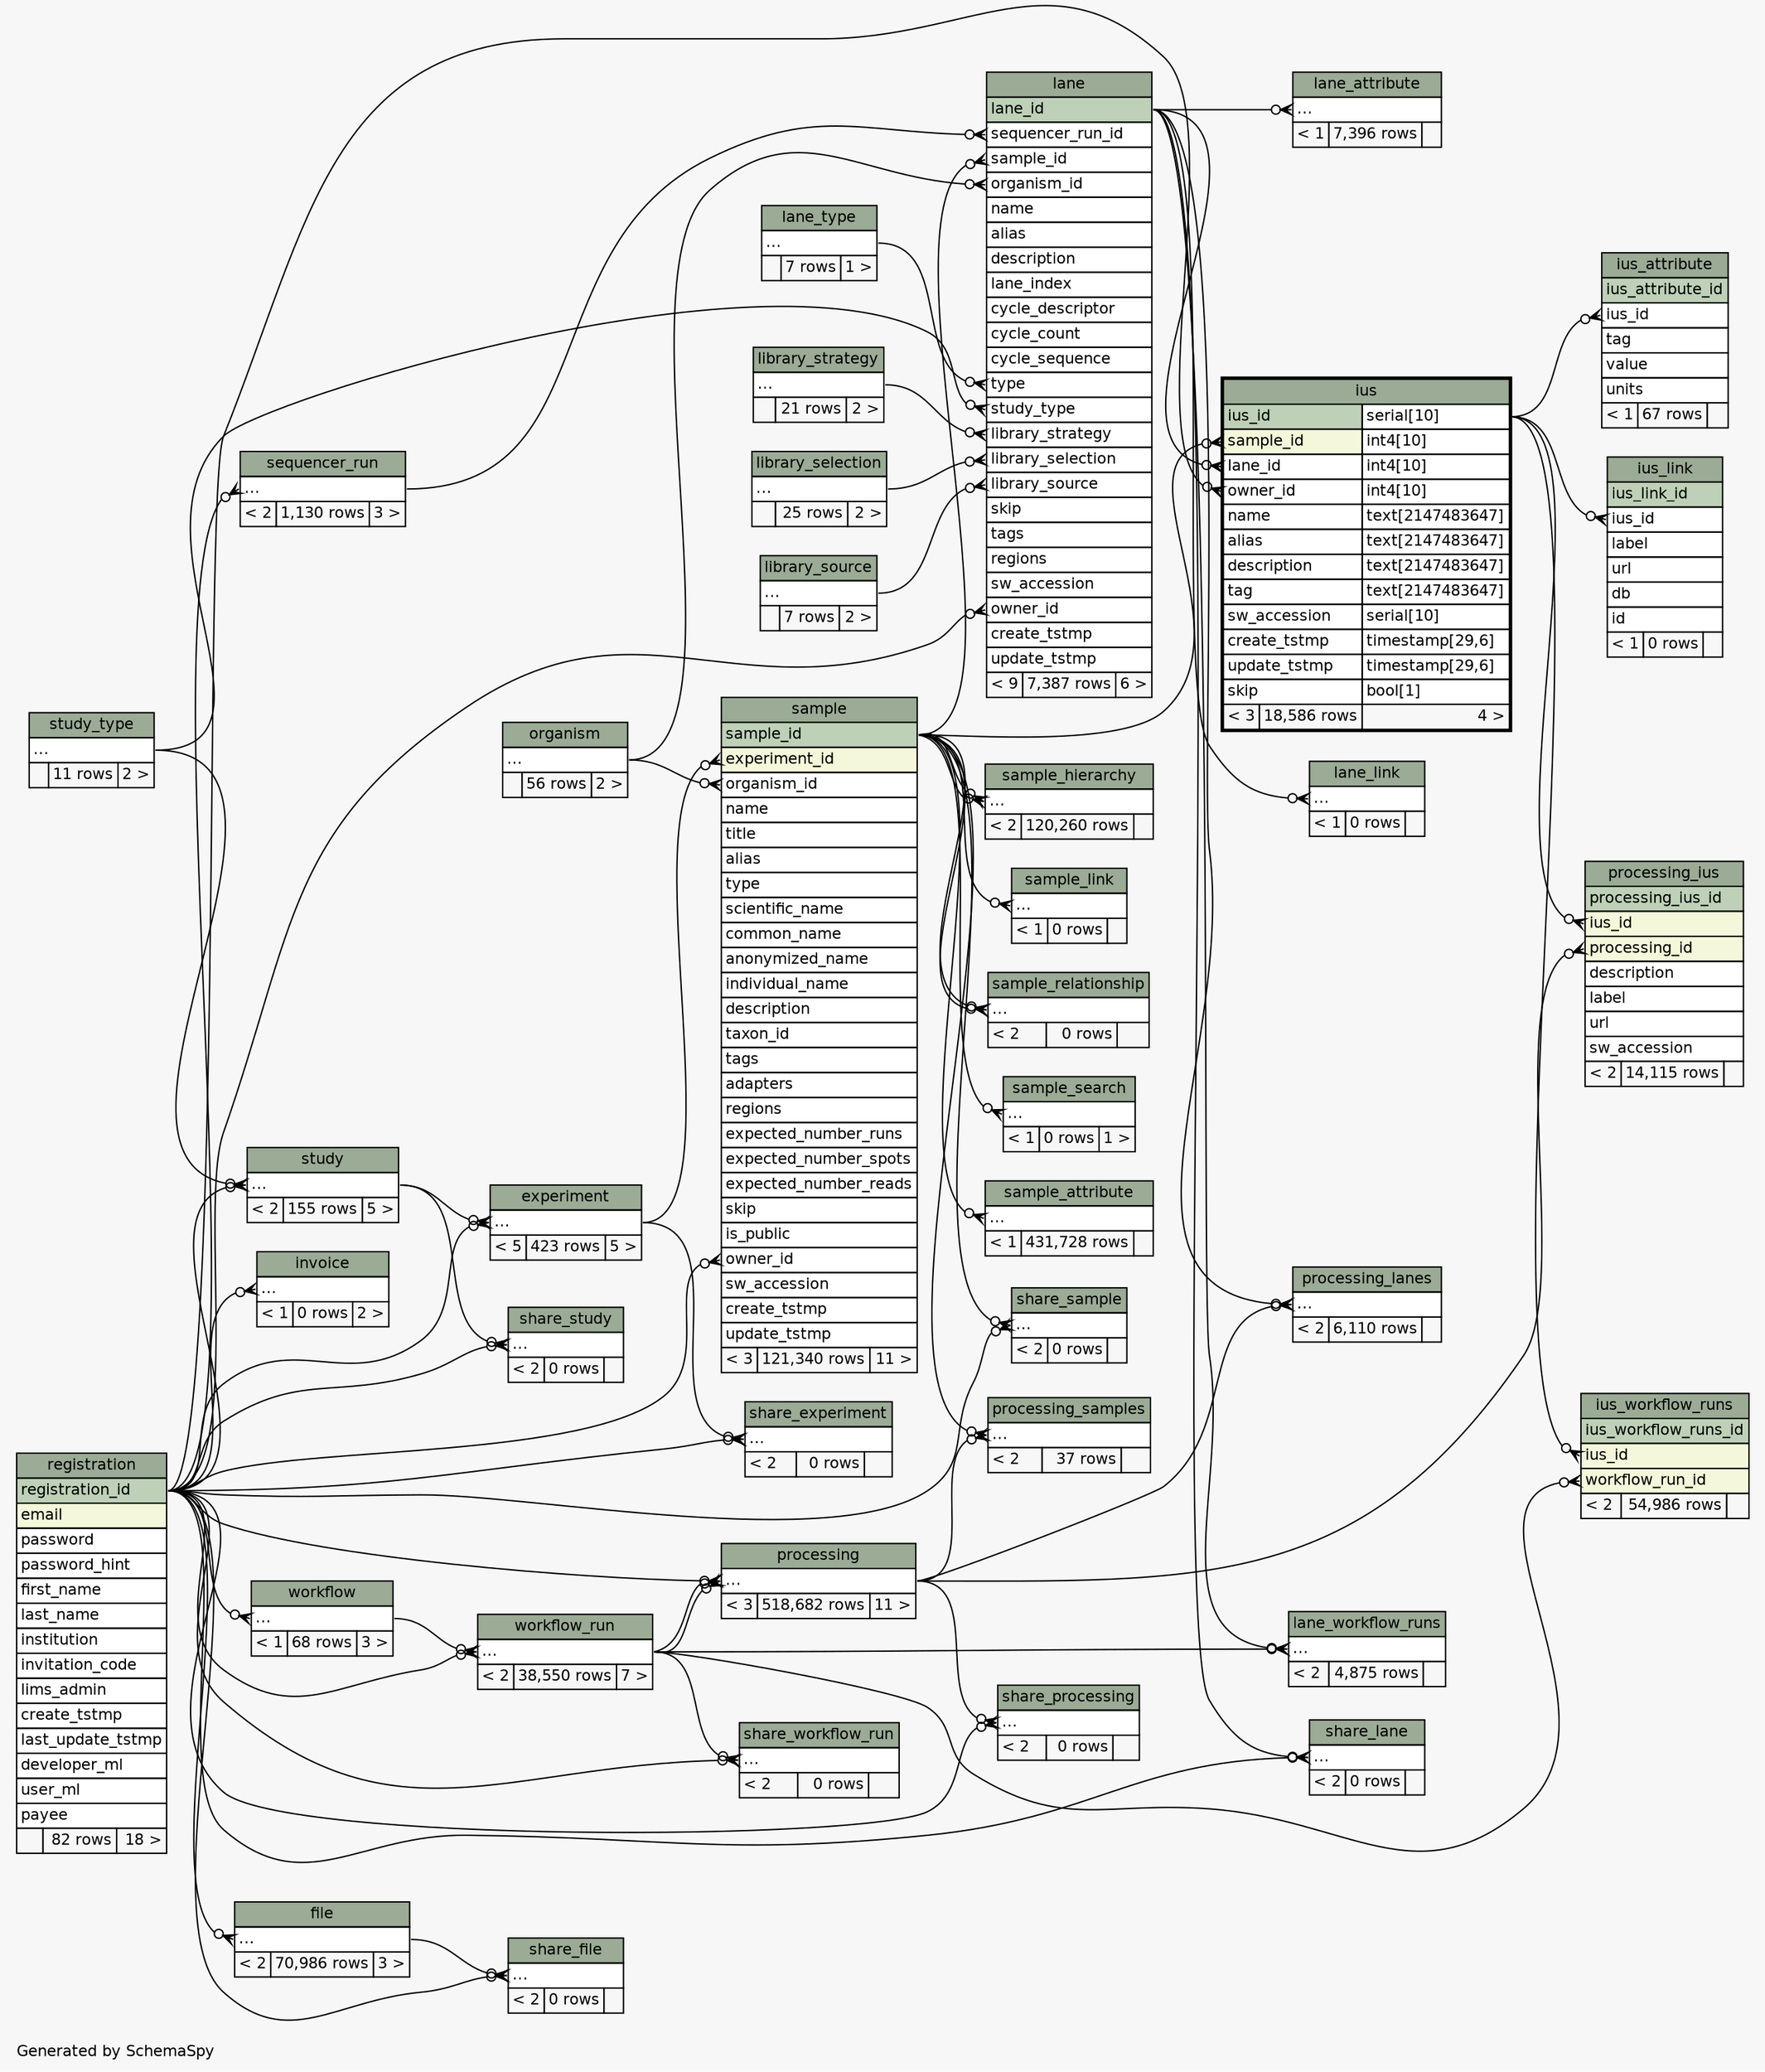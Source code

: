 // dot 2.26.3 on Linux 3.5.0-47-generic
// SchemaSpy rev 590
digraph "twoDegreesRelationshipsDiagram" {
  graph [
    rankdir="RL"
    bgcolor="#f7f7f7"
    label="\nGenerated by SchemaSpy"
    labeljust="l"
    nodesep="0.18"
    ranksep="0.46"
    fontname="Helvetica"
    fontsize="11"
  ];
  node [
    fontname="Helvetica"
    fontsize="11"
    shape="plaintext"
  ];
  edge [
    arrowsize="0.8"
  ];
  "experiment":"elipses":w -> "registration":"registration_id":e [arrowhead=none dir=back arrowtail=crowodot];
  "experiment":"elipses":w -> "study":"elipses":e [arrowhead=none dir=back arrowtail=crowodot];
  "file":"elipses":w -> "registration":"registration_id":e [arrowhead=none dir=back arrowtail=crowodot];
  "invoice":"elipses":w -> "registration":"registration_id":e [arrowhead=none dir=back arrowtail=crowodot];
  "ius":"lane_id":w -> "lane":"lane_id":e [arrowhead=none dir=back arrowtail=crowodot];
  "ius":"owner_id":w -> "registration":"registration_id":e [arrowhead=none dir=back arrowtail=crowodot];
  "ius":"sample_id":w -> "sample":"sample_id":e [arrowhead=none dir=back arrowtail=crowodot];
  "ius_attribute":"ius_id":w -> "ius":"ius_id.type":e [arrowhead=none dir=back arrowtail=crowodot];
  "ius_link":"ius_id":w -> "ius":"ius_id.type":e [arrowhead=none dir=back arrowtail=crowodot];
  "ius_workflow_runs":"ius_id":w -> "ius":"ius_id.type":e [arrowhead=none dir=back arrowtail=crowodot];
  "ius_workflow_runs":"workflow_run_id":w -> "workflow_run":"elipses":e [arrowhead=none dir=back arrowtail=crowodot];
  "lane":"library_selection":w -> "library_selection":"elipses":e [arrowhead=none dir=back arrowtail=crowodot];
  "lane":"library_source":w -> "library_source":"elipses":e [arrowhead=none dir=back arrowtail=crowodot];
  "lane":"library_strategy":w -> "library_strategy":"elipses":e [arrowhead=none dir=back arrowtail=crowodot];
  "lane":"organism_id":w -> "organism":"elipses":e [arrowhead=none dir=back arrowtail=crowodot];
  "lane":"owner_id":w -> "registration":"registration_id":e [arrowhead=none dir=back arrowtail=crowodot];
  "lane":"sample_id":w -> "sample":"sample_id":e [arrowhead=none dir=back arrowtail=crowodot];
  "lane":"sequencer_run_id":w -> "sequencer_run":"elipses":e [arrowhead=none dir=back arrowtail=crowodot];
  "lane":"study_type":w -> "study_type":"elipses":e [arrowhead=none dir=back arrowtail=crowodot];
  "lane":"type":w -> "lane_type":"elipses":e [arrowhead=none dir=back arrowtail=crowodot];
  "lane_attribute":"elipses":w -> "lane":"lane_id":e [arrowhead=none dir=back arrowtail=crowodot];
  "lane_link":"elipses":w -> "lane":"lane_id":e [arrowhead=none dir=back arrowtail=crowodot];
  "lane_workflow_runs":"elipses":w -> "lane":"lane_id":e [arrowhead=none dir=back arrowtail=crowodot];
  "lane_workflow_runs":"elipses":w -> "workflow_run":"elipses":e [arrowhead=none dir=back arrowtail=crowodot];
  "processing":"elipses":w -> "workflow_run":"elipses":e [arrowhead=none dir=back arrowtail=crowodot];
  "processing":"elipses":w -> "registration":"registration_id":e [arrowhead=none dir=back arrowtail=crowodot];
  "processing":"elipses":w -> "workflow_run":"elipses":e [arrowhead=none dir=back arrowtail=crowodot];
  "processing_ius":"ius_id":w -> "ius":"ius_id.type":e [arrowhead=none dir=back arrowtail=crowodot];
  "processing_ius":"processing_id":w -> "processing":"elipses":e [arrowhead=none dir=back arrowtail=crowodot];
  "processing_lanes":"elipses":w -> "lane":"lane_id":e [arrowhead=none dir=back arrowtail=crowodot];
  "processing_lanes":"elipses":w -> "processing":"elipses":e [arrowhead=none dir=back arrowtail=crowodot];
  "processing_samples":"elipses":w -> "processing":"elipses":e [arrowhead=none dir=back arrowtail=crowodot];
  "processing_samples":"elipses":w -> "sample":"sample_id":e [arrowhead=none dir=back arrowtail=crowodot];
  "sample":"experiment_id":w -> "experiment":"elipses":e [arrowhead=none dir=back arrowtail=crowodot];
  "sample":"organism_id":w -> "organism":"elipses":e [arrowhead=none dir=back arrowtail=crowodot];
  "sample":"owner_id":w -> "registration":"registration_id":e [arrowhead=none dir=back arrowtail=crowodot];
  "sample_attribute":"elipses":w -> "sample":"sample_id":e [arrowhead=none dir=back arrowtail=crowodot];
  "sample_hierarchy":"elipses":w -> "sample":"sample_id":e [arrowhead=none dir=back arrowtail=crowodot];
  "sample_hierarchy":"elipses":w -> "sample":"sample_id":e [arrowhead=none dir=back arrowtail=crowodot];
  "sample_link":"elipses":w -> "sample":"sample_id":e [arrowhead=none dir=back arrowtail=crowodot];
  "sample_relationship":"elipses":w -> "sample":"sample_id":e [arrowhead=none dir=back arrowtail=crowodot];
  "sample_relationship":"elipses":w -> "sample":"sample_id":e [arrowhead=none dir=back arrowtail=crowodot];
  "sample_search":"elipses":w -> "sample":"sample_id":e [arrowhead=none dir=back arrowtail=crowodot];
  "sequencer_run":"elipses":w -> "registration":"registration_id":e [arrowhead=none dir=back arrowtail=crowodot];
  "share_experiment":"elipses":w -> "experiment":"elipses":e [arrowhead=none dir=back arrowtail=crowodot];
  "share_experiment":"elipses":w -> "registration":"registration_id":e [arrowhead=none dir=back arrowtail=crowodot];
  "share_file":"elipses":w -> "file":"elipses":e [arrowhead=none dir=back arrowtail=crowodot];
  "share_file":"elipses":w -> "registration":"registration_id":e [arrowhead=none dir=back arrowtail=crowodot];
  "share_lane":"elipses":w -> "lane":"lane_id":e [arrowhead=none dir=back arrowtail=crowodot];
  "share_lane":"elipses":w -> "registration":"registration_id":e [arrowhead=none dir=back arrowtail=crowodot];
  "share_processing":"elipses":w -> "processing":"elipses":e [arrowhead=none dir=back arrowtail=crowodot];
  "share_processing":"elipses":w -> "registration":"registration_id":e [arrowhead=none dir=back arrowtail=crowodot];
  "share_sample":"elipses":w -> "registration":"registration_id":e [arrowhead=none dir=back arrowtail=crowodot];
  "share_sample":"elipses":w -> "sample":"sample_id":e [arrowhead=none dir=back arrowtail=crowodot];
  "share_study":"elipses":w -> "registration":"registration_id":e [arrowhead=none dir=back arrowtail=crowodot];
  "share_study":"elipses":w -> "study":"elipses":e [arrowhead=none dir=back arrowtail=crowodot];
  "share_workflow_run":"elipses":w -> "registration":"registration_id":e [arrowhead=none dir=back arrowtail=crowodot];
  "share_workflow_run":"elipses":w -> "workflow_run":"elipses":e [arrowhead=none dir=back arrowtail=crowodot];
  "study":"elipses":w -> "study_type":"elipses":e [arrowhead=none dir=back arrowtail=crowodot];
  "study":"elipses":w -> "registration":"registration_id":e [arrowhead=none dir=back arrowtail=crowodot];
  "workflow":"elipses":w -> "registration":"registration_id":e [arrowhead=none dir=back arrowtail=crowodot];
  "workflow_run":"elipses":w -> "registration":"registration_id":e [arrowhead=none dir=back arrowtail=crowodot];
  "workflow_run":"elipses":w -> "workflow":"elipses":e [arrowhead=none dir=back arrowtail=crowodot];
  "experiment" [
    label=<
    <TABLE BORDER="0" CELLBORDER="1" CELLSPACING="0" BGCOLOR="#ffffff">
      <TR><TD COLSPAN="3" BGCOLOR="#9bab96" ALIGN="CENTER">experiment</TD></TR>
      <TR><TD PORT="elipses" COLSPAN="3" ALIGN="LEFT">...</TD></TR>
      <TR><TD ALIGN="LEFT" BGCOLOR="#f7f7f7">&lt; 5</TD><TD ALIGN="RIGHT" BGCOLOR="#f7f7f7">423 rows</TD><TD ALIGN="RIGHT" BGCOLOR="#f7f7f7">5 &gt;</TD></TR>
    </TABLE>>
    URL="experiment.html"
    tooltip="experiment"
  ];
  "file" [
    label=<
    <TABLE BORDER="0" CELLBORDER="1" CELLSPACING="0" BGCOLOR="#ffffff">
      <TR><TD COLSPAN="3" BGCOLOR="#9bab96" ALIGN="CENTER">file</TD></TR>
      <TR><TD PORT="elipses" COLSPAN="3" ALIGN="LEFT">...</TD></TR>
      <TR><TD ALIGN="LEFT" BGCOLOR="#f7f7f7">&lt; 2</TD><TD ALIGN="RIGHT" BGCOLOR="#f7f7f7">70,986 rows</TD><TD ALIGN="RIGHT" BGCOLOR="#f7f7f7">3 &gt;</TD></TR>
    </TABLE>>
    URL="file.html"
    tooltip="file"
  ];
  "invoice" [
    label=<
    <TABLE BORDER="0" CELLBORDER="1" CELLSPACING="0" BGCOLOR="#ffffff">
      <TR><TD COLSPAN="3" BGCOLOR="#9bab96" ALIGN="CENTER">invoice</TD></TR>
      <TR><TD PORT="elipses" COLSPAN="3" ALIGN="LEFT">...</TD></TR>
      <TR><TD ALIGN="LEFT" BGCOLOR="#f7f7f7">&lt; 1</TD><TD ALIGN="RIGHT" BGCOLOR="#f7f7f7">0 rows</TD><TD ALIGN="RIGHT" BGCOLOR="#f7f7f7">2 &gt;</TD></TR>
    </TABLE>>
    URL="invoice.html"
    tooltip="invoice"
  ];
  "ius" [
    label=<
    <TABLE BORDER="2" CELLBORDER="1" CELLSPACING="0" BGCOLOR="#ffffff">
      <TR><TD COLSPAN="3" BGCOLOR="#9bab96" ALIGN="CENTER">ius</TD></TR>
      <TR><TD PORT="ius_id" COLSPAN="2" BGCOLOR="#bed1b8" ALIGN="LEFT">ius_id</TD><TD PORT="ius_id.type" ALIGN="LEFT">serial[10]</TD></TR>
      <TR><TD PORT="sample_id" COLSPAN="2" BGCOLOR="#f4f7da" ALIGN="LEFT">sample_id</TD><TD PORT="sample_id.type" ALIGN="LEFT">int4[10]</TD></TR>
      <TR><TD PORT="lane_id" COLSPAN="2" ALIGN="LEFT">lane_id</TD><TD PORT="lane_id.type" ALIGN="LEFT">int4[10]</TD></TR>
      <TR><TD PORT="owner_id" COLSPAN="2" ALIGN="LEFT">owner_id</TD><TD PORT="owner_id.type" ALIGN="LEFT">int4[10]</TD></TR>
      <TR><TD PORT="name" COLSPAN="2" ALIGN="LEFT">name</TD><TD PORT="name.type" ALIGN="LEFT">text[2147483647]</TD></TR>
      <TR><TD PORT="alias" COLSPAN="2" ALIGN="LEFT">alias</TD><TD PORT="alias.type" ALIGN="LEFT">text[2147483647]</TD></TR>
      <TR><TD PORT="description" COLSPAN="2" ALIGN="LEFT">description</TD><TD PORT="description.type" ALIGN="LEFT">text[2147483647]</TD></TR>
      <TR><TD PORT="tag" COLSPAN="2" ALIGN="LEFT">tag</TD><TD PORT="tag.type" ALIGN="LEFT">text[2147483647]</TD></TR>
      <TR><TD PORT="sw_accession" COLSPAN="2" ALIGN="LEFT">sw_accession</TD><TD PORT="sw_accession.type" ALIGN="LEFT">serial[10]</TD></TR>
      <TR><TD PORT="create_tstmp" COLSPAN="2" ALIGN="LEFT">create_tstmp</TD><TD PORT="create_tstmp.type" ALIGN="LEFT">timestamp[29,6]</TD></TR>
      <TR><TD PORT="update_tstmp" COLSPAN="2" ALIGN="LEFT">update_tstmp</TD><TD PORT="update_tstmp.type" ALIGN="LEFT">timestamp[29,6]</TD></TR>
      <TR><TD PORT="skip" COLSPAN="2" ALIGN="LEFT">skip</TD><TD PORT="skip.type" ALIGN="LEFT">bool[1]</TD></TR>
      <TR><TD ALIGN="LEFT" BGCOLOR="#f7f7f7">&lt; 3</TD><TD ALIGN="RIGHT" BGCOLOR="#f7f7f7">18,586 rows</TD><TD ALIGN="RIGHT" BGCOLOR="#f7f7f7">4 &gt;</TD></TR>
    </TABLE>>
    URL="ius.html"
    tooltip="ius"
  ];
  "ius_attribute" [
    label=<
    <TABLE BORDER="0" CELLBORDER="1" CELLSPACING="0" BGCOLOR="#ffffff">
      <TR><TD COLSPAN="3" BGCOLOR="#9bab96" ALIGN="CENTER">ius_attribute</TD></TR>
      <TR><TD PORT="ius_attribute_id" COLSPAN="3" BGCOLOR="#bed1b8" ALIGN="LEFT">ius_attribute_id</TD></TR>
      <TR><TD PORT="ius_id" COLSPAN="3" ALIGN="LEFT">ius_id</TD></TR>
      <TR><TD PORT="tag" COLSPAN="3" ALIGN="LEFT">tag</TD></TR>
      <TR><TD PORT="value" COLSPAN="3" ALIGN="LEFT">value</TD></TR>
      <TR><TD PORT="units" COLSPAN="3" ALIGN="LEFT">units</TD></TR>
      <TR><TD ALIGN="LEFT" BGCOLOR="#f7f7f7">&lt; 1</TD><TD ALIGN="RIGHT" BGCOLOR="#f7f7f7">67 rows</TD><TD ALIGN="RIGHT" BGCOLOR="#f7f7f7">  </TD></TR>
    </TABLE>>
    URL="ius_attribute.html"
    tooltip="ius_attribute"
  ];
  "ius_link" [
    label=<
    <TABLE BORDER="0" CELLBORDER="1" CELLSPACING="0" BGCOLOR="#ffffff">
      <TR><TD COLSPAN="3" BGCOLOR="#9bab96" ALIGN="CENTER">ius_link</TD></TR>
      <TR><TD PORT="ius_link_id" COLSPAN="3" BGCOLOR="#bed1b8" ALIGN="LEFT">ius_link_id</TD></TR>
      <TR><TD PORT="ius_id" COLSPAN="3" ALIGN="LEFT">ius_id</TD></TR>
      <TR><TD PORT="label" COLSPAN="3" ALIGN="LEFT">label</TD></TR>
      <TR><TD PORT="url" COLSPAN="3" ALIGN="LEFT">url</TD></TR>
      <TR><TD PORT="db" COLSPAN="3" ALIGN="LEFT">db</TD></TR>
      <TR><TD PORT="id" COLSPAN="3" ALIGN="LEFT">id</TD></TR>
      <TR><TD ALIGN="LEFT" BGCOLOR="#f7f7f7">&lt; 1</TD><TD ALIGN="RIGHT" BGCOLOR="#f7f7f7">0 rows</TD><TD ALIGN="RIGHT" BGCOLOR="#f7f7f7">  </TD></TR>
    </TABLE>>
    URL="ius_link.html"
    tooltip="ius_link"
  ];
  "ius_workflow_runs" [
    label=<
    <TABLE BORDER="0" CELLBORDER="1" CELLSPACING="0" BGCOLOR="#ffffff">
      <TR><TD COLSPAN="3" BGCOLOR="#9bab96" ALIGN="CENTER">ius_workflow_runs</TD></TR>
      <TR><TD PORT="ius_workflow_runs_id" COLSPAN="3" BGCOLOR="#bed1b8" ALIGN="LEFT">ius_workflow_runs_id</TD></TR>
      <TR><TD PORT="ius_id" COLSPAN="3" BGCOLOR="#f4f7da" ALIGN="LEFT">ius_id</TD></TR>
      <TR><TD PORT="workflow_run_id" COLSPAN="3" BGCOLOR="#f4f7da" ALIGN="LEFT">workflow_run_id</TD></TR>
      <TR><TD ALIGN="LEFT" BGCOLOR="#f7f7f7">&lt; 2</TD><TD ALIGN="RIGHT" BGCOLOR="#f7f7f7">54,986 rows</TD><TD ALIGN="RIGHT" BGCOLOR="#f7f7f7">  </TD></TR>
    </TABLE>>
    URL="ius_workflow_runs.html"
    tooltip="ius_workflow_runs"
  ];
  "lane" [
    label=<
    <TABLE BORDER="0" CELLBORDER="1" CELLSPACING="0" BGCOLOR="#ffffff">
      <TR><TD COLSPAN="3" BGCOLOR="#9bab96" ALIGN="CENTER">lane</TD></TR>
      <TR><TD PORT="lane_id" COLSPAN="3" BGCOLOR="#bed1b8" ALIGN="LEFT">lane_id</TD></TR>
      <TR><TD PORT="sequencer_run_id" COLSPAN="3" ALIGN="LEFT">sequencer_run_id</TD></TR>
      <TR><TD PORT="sample_id" COLSPAN="3" ALIGN="LEFT">sample_id</TD></TR>
      <TR><TD PORT="organism_id" COLSPAN="3" ALIGN="LEFT">organism_id</TD></TR>
      <TR><TD PORT="name" COLSPAN="3" ALIGN="LEFT">name</TD></TR>
      <TR><TD PORT="alias" COLSPAN="3" ALIGN="LEFT">alias</TD></TR>
      <TR><TD PORT="description" COLSPAN="3" ALIGN="LEFT">description</TD></TR>
      <TR><TD PORT="lane_index" COLSPAN="3" ALIGN="LEFT">lane_index</TD></TR>
      <TR><TD PORT="cycle_descriptor" COLSPAN="3" ALIGN="LEFT">cycle_descriptor</TD></TR>
      <TR><TD PORT="cycle_count" COLSPAN="3" ALIGN="LEFT">cycle_count</TD></TR>
      <TR><TD PORT="cycle_sequence" COLSPAN="3" ALIGN="LEFT">cycle_sequence</TD></TR>
      <TR><TD PORT="type" COLSPAN="3" ALIGN="LEFT">type</TD></TR>
      <TR><TD PORT="study_type" COLSPAN="3" ALIGN="LEFT">study_type</TD></TR>
      <TR><TD PORT="library_strategy" COLSPAN="3" ALIGN="LEFT">library_strategy</TD></TR>
      <TR><TD PORT="library_selection" COLSPAN="3" ALIGN="LEFT">library_selection</TD></TR>
      <TR><TD PORT="library_source" COLSPAN="3" ALIGN="LEFT">library_source</TD></TR>
      <TR><TD PORT="skip" COLSPAN="3" ALIGN="LEFT">skip</TD></TR>
      <TR><TD PORT="tags" COLSPAN="3" ALIGN="LEFT">tags</TD></TR>
      <TR><TD PORT="regions" COLSPAN="3" ALIGN="LEFT">regions</TD></TR>
      <TR><TD PORT="sw_accession" COLSPAN="3" ALIGN="LEFT">sw_accession</TD></TR>
      <TR><TD PORT="owner_id" COLSPAN="3" ALIGN="LEFT">owner_id</TD></TR>
      <TR><TD PORT="create_tstmp" COLSPAN="3" ALIGN="LEFT">create_tstmp</TD></TR>
      <TR><TD PORT="update_tstmp" COLSPAN="3" ALIGN="LEFT">update_tstmp</TD></TR>
      <TR><TD ALIGN="LEFT" BGCOLOR="#f7f7f7">&lt; 9</TD><TD ALIGN="RIGHT" BGCOLOR="#f7f7f7">7,387 rows</TD><TD ALIGN="RIGHT" BGCOLOR="#f7f7f7">6 &gt;</TD></TR>
    </TABLE>>
    URL="lane.html"
    tooltip="lane"
  ];
  "lane_attribute" [
    label=<
    <TABLE BORDER="0" CELLBORDER="1" CELLSPACING="0" BGCOLOR="#ffffff">
      <TR><TD COLSPAN="3" BGCOLOR="#9bab96" ALIGN="CENTER">lane_attribute</TD></TR>
      <TR><TD PORT="elipses" COLSPAN="3" ALIGN="LEFT">...</TD></TR>
      <TR><TD ALIGN="LEFT" BGCOLOR="#f7f7f7">&lt; 1</TD><TD ALIGN="RIGHT" BGCOLOR="#f7f7f7">7,396 rows</TD><TD ALIGN="RIGHT" BGCOLOR="#f7f7f7">  </TD></TR>
    </TABLE>>
    URL="lane_attribute.html"
    tooltip="lane_attribute"
  ];
  "lane_link" [
    label=<
    <TABLE BORDER="0" CELLBORDER="1" CELLSPACING="0" BGCOLOR="#ffffff">
      <TR><TD COLSPAN="3" BGCOLOR="#9bab96" ALIGN="CENTER">lane_link</TD></TR>
      <TR><TD PORT="elipses" COLSPAN="3" ALIGN="LEFT">...</TD></TR>
      <TR><TD ALIGN="LEFT" BGCOLOR="#f7f7f7">&lt; 1</TD><TD ALIGN="RIGHT" BGCOLOR="#f7f7f7">0 rows</TD><TD ALIGN="RIGHT" BGCOLOR="#f7f7f7">  </TD></TR>
    </TABLE>>
    URL="lane_link.html"
    tooltip="lane_link"
  ];
  "lane_type" [
    label=<
    <TABLE BORDER="0" CELLBORDER="1" CELLSPACING="0" BGCOLOR="#ffffff">
      <TR><TD COLSPAN="3" BGCOLOR="#9bab96" ALIGN="CENTER">lane_type</TD></TR>
      <TR><TD PORT="elipses" COLSPAN="3" ALIGN="LEFT">...</TD></TR>
      <TR><TD ALIGN="LEFT" BGCOLOR="#f7f7f7">  </TD><TD ALIGN="RIGHT" BGCOLOR="#f7f7f7">7 rows</TD><TD ALIGN="RIGHT" BGCOLOR="#f7f7f7">1 &gt;</TD></TR>
    </TABLE>>
    URL="lane_type.html"
    tooltip="lane_type"
  ];
  "lane_workflow_runs" [
    label=<
    <TABLE BORDER="0" CELLBORDER="1" CELLSPACING="0" BGCOLOR="#ffffff">
      <TR><TD COLSPAN="3" BGCOLOR="#9bab96" ALIGN="CENTER">lane_workflow_runs</TD></TR>
      <TR><TD PORT="elipses" COLSPAN="3" ALIGN="LEFT">...</TD></TR>
      <TR><TD ALIGN="LEFT" BGCOLOR="#f7f7f7">&lt; 2</TD><TD ALIGN="RIGHT" BGCOLOR="#f7f7f7">4,875 rows</TD><TD ALIGN="RIGHT" BGCOLOR="#f7f7f7">  </TD></TR>
    </TABLE>>
    URL="lane_workflow_runs.html"
    tooltip="lane_workflow_runs"
  ];
  "library_selection" [
    label=<
    <TABLE BORDER="0" CELLBORDER="1" CELLSPACING="0" BGCOLOR="#ffffff">
      <TR><TD COLSPAN="3" BGCOLOR="#9bab96" ALIGN="CENTER">library_selection</TD></TR>
      <TR><TD PORT="elipses" COLSPAN="3" ALIGN="LEFT">...</TD></TR>
      <TR><TD ALIGN="LEFT" BGCOLOR="#f7f7f7">  </TD><TD ALIGN="RIGHT" BGCOLOR="#f7f7f7">25 rows</TD><TD ALIGN="RIGHT" BGCOLOR="#f7f7f7">2 &gt;</TD></TR>
    </TABLE>>
    URL="library_selection.html"
    tooltip="library_selection"
  ];
  "library_source" [
    label=<
    <TABLE BORDER="0" CELLBORDER="1" CELLSPACING="0" BGCOLOR="#ffffff">
      <TR><TD COLSPAN="3" BGCOLOR="#9bab96" ALIGN="CENTER">library_source</TD></TR>
      <TR><TD PORT="elipses" COLSPAN="3" ALIGN="LEFT">...</TD></TR>
      <TR><TD ALIGN="LEFT" BGCOLOR="#f7f7f7">  </TD><TD ALIGN="RIGHT" BGCOLOR="#f7f7f7">7 rows</TD><TD ALIGN="RIGHT" BGCOLOR="#f7f7f7">2 &gt;</TD></TR>
    </TABLE>>
    URL="library_source.html"
    tooltip="library_source"
  ];
  "library_strategy" [
    label=<
    <TABLE BORDER="0" CELLBORDER="1" CELLSPACING="0" BGCOLOR="#ffffff">
      <TR><TD COLSPAN="3" BGCOLOR="#9bab96" ALIGN="CENTER">library_strategy</TD></TR>
      <TR><TD PORT="elipses" COLSPAN="3" ALIGN="LEFT">...</TD></TR>
      <TR><TD ALIGN="LEFT" BGCOLOR="#f7f7f7">  </TD><TD ALIGN="RIGHT" BGCOLOR="#f7f7f7">21 rows</TD><TD ALIGN="RIGHT" BGCOLOR="#f7f7f7">2 &gt;</TD></TR>
    </TABLE>>
    URL="library_strategy.html"
    tooltip="library_strategy"
  ];
  "organism" [
    label=<
    <TABLE BORDER="0" CELLBORDER="1" CELLSPACING="0" BGCOLOR="#ffffff">
      <TR><TD COLSPAN="3" BGCOLOR="#9bab96" ALIGN="CENTER">organism</TD></TR>
      <TR><TD PORT="elipses" COLSPAN="3" ALIGN="LEFT">...</TD></TR>
      <TR><TD ALIGN="LEFT" BGCOLOR="#f7f7f7">  </TD><TD ALIGN="RIGHT" BGCOLOR="#f7f7f7">56 rows</TD><TD ALIGN="RIGHT" BGCOLOR="#f7f7f7">2 &gt;</TD></TR>
    </TABLE>>
    URL="organism.html"
    tooltip="organism"
  ];
  "processing" [
    label=<
    <TABLE BORDER="0" CELLBORDER="1" CELLSPACING="0" BGCOLOR="#ffffff">
      <TR><TD COLSPAN="3" BGCOLOR="#9bab96" ALIGN="CENTER">processing</TD></TR>
      <TR><TD PORT="elipses" COLSPAN="3" ALIGN="LEFT">...</TD></TR>
      <TR><TD ALIGN="LEFT" BGCOLOR="#f7f7f7">&lt; 3</TD><TD ALIGN="RIGHT" BGCOLOR="#f7f7f7">518,682 rows</TD><TD ALIGN="RIGHT" BGCOLOR="#f7f7f7">11 &gt;</TD></TR>
    </TABLE>>
    URL="processing.html"
    tooltip="processing"
  ];
  "processing_ius" [
    label=<
    <TABLE BORDER="0" CELLBORDER="1" CELLSPACING="0" BGCOLOR="#ffffff">
      <TR><TD COLSPAN="3" BGCOLOR="#9bab96" ALIGN="CENTER">processing_ius</TD></TR>
      <TR><TD PORT="processing_ius_id" COLSPAN="3" BGCOLOR="#bed1b8" ALIGN="LEFT">processing_ius_id</TD></TR>
      <TR><TD PORT="ius_id" COLSPAN="3" BGCOLOR="#f4f7da" ALIGN="LEFT">ius_id</TD></TR>
      <TR><TD PORT="processing_id" COLSPAN="3" BGCOLOR="#f4f7da" ALIGN="LEFT">processing_id</TD></TR>
      <TR><TD PORT="description" COLSPAN="3" ALIGN="LEFT">description</TD></TR>
      <TR><TD PORT="label" COLSPAN="3" ALIGN="LEFT">label</TD></TR>
      <TR><TD PORT="url" COLSPAN="3" ALIGN="LEFT">url</TD></TR>
      <TR><TD PORT="sw_accession" COLSPAN="3" ALIGN="LEFT">sw_accession</TD></TR>
      <TR><TD ALIGN="LEFT" BGCOLOR="#f7f7f7">&lt; 2</TD><TD ALIGN="RIGHT" BGCOLOR="#f7f7f7">14,115 rows</TD><TD ALIGN="RIGHT" BGCOLOR="#f7f7f7">  </TD></TR>
    </TABLE>>
    URL="processing_ius.html"
    tooltip="processing_ius"
  ];
  "processing_lanes" [
    label=<
    <TABLE BORDER="0" CELLBORDER="1" CELLSPACING="0" BGCOLOR="#ffffff">
      <TR><TD COLSPAN="3" BGCOLOR="#9bab96" ALIGN="CENTER">processing_lanes</TD></TR>
      <TR><TD PORT="elipses" COLSPAN="3" ALIGN="LEFT">...</TD></TR>
      <TR><TD ALIGN="LEFT" BGCOLOR="#f7f7f7">&lt; 2</TD><TD ALIGN="RIGHT" BGCOLOR="#f7f7f7">6,110 rows</TD><TD ALIGN="RIGHT" BGCOLOR="#f7f7f7">  </TD></TR>
    </TABLE>>
    URL="processing_lanes.html"
    tooltip="processing_lanes"
  ];
  "processing_samples" [
    label=<
    <TABLE BORDER="0" CELLBORDER="1" CELLSPACING="0" BGCOLOR="#ffffff">
      <TR><TD COLSPAN="3" BGCOLOR="#9bab96" ALIGN="CENTER">processing_samples</TD></TR>
      <TR><TD PORT="elipses" COLSPAN="3" ALIGN="LEFT">...</TD></TR>
      <TR><TD ALIGN="LEFT" BGCOLOR="#f7f7f7">&lt; 2</TD><TD ALIGN="RIGHT" BGCOLOR="#f7f7f7">37 rows</TD><TD ALIGN="RIGHT" BGCOLOR="#f7f7f7">  </TD></TR>
    </TABLE>>
    URL="processing_samples.html"
    tooltip="processing_samples"
  ];
  "registration" [
    label=<
    <TABLE BORDER="0" CELLBORDER="1" CELLSPACING="0" BGCOLOR="#ffffff">
      <TR><TD COLSPAN="3" BGCOLOR="#9bab96" ALIGN="CENTER">registration</TD></TR>
      <TR><TD PORT="registration_id" COLSPAN="3" BGCOLOR="#bed1b8" ALIGN="LEFT">registration_id</TD></TR>
      <TR><TD PORT="email" COLSPAN="3" BGCOLOR="#f4f7da" ALIGN="LEFT">email</TD></TR>
      <TR><TD PORT="password" COLSPAN="3" ALIGN="LEFT">password</TD></TR>
      <TR><TD PORT="password_hint" COLSPAN="3" ALIGN="LEFT">password_hint</TD></TR>
      <TR><TD PORT="first_name" COLSPAN="3" ALIGN="LEFT">first_name</TD></TR>
      <TR><TD PORT="last_name" COLSPAN="3" ALIGN="LEFT">last_name</TD></TR>
      <TR><TD PORT="institution" COLSPAN="3" ALIGN="LEFT">institution</TD></TR>
      <TR><TD PORT="invitation_code" COLSPAN="3" ALIGN="LEFT">invitation_code</TD></TR>
      <TR><TD PORT="lims_admin" COLSPAN="3" ALIGN="LEFT">lims_admin</TD></TR>
      <TR><TD PORT="create_tstmp" COLSPAN="3" ALIGN="LEFT">create_tstmp</TD></TR>
      <TR><TD PORT="last_update_tstmp" COLSPAN="3" ALIGN="LEFT">last_update_tstmp</TD></TR>
      <TR><TD PORT="developer_ml" COLSPAN="3" ALIGN="LEFT">developer_ml</TD></TR>
      <TR><TD PORT="user_ml" COLSPAN="3" ALIGN="LEFT">user_ml</TD></TR>
      <TR><TD PORT="payee" COLSPAN="3" ALIGN="LEFT">payee</TD></TR>
      <TR><TD ALIGN="LEFT" BGCOLOR="#f7f7f7">  </TD><TD ALIGN="RIGHT" BGCOLOR="#f7f7f7">82 rows</TD><TD ALIGN="RIGHT" BGCOLOR="#f7f7f7">18 &gt;</TD></TR>
    </TABLE>>
    URL="registration.html"
    tooltip="registration"
  ];
  "sample" [
    label=<
    <TABLE BORDER="0" CELLBORDER="1" CELLSPACING="0" BGCOLOR="#ffffff">
      <TR><TD COLSPAN="3" BGCOLOR="#9bab96" ALIGN="CENTER">sample</TD></TR>
      <TR><TD PORT="sample_id" COLSPAN="3" BGCOLOR="#bed1b8" ALIGN="LEFT">sample_id</TD></TR>
      <TR><TD PORT="experiment_id" COLSPAN="3" BGCOLOR="#f4f7da" ALIGN="LEFT">experiment_id</TD></TR>
      <TR><TD PORT="organism_id" COLSPAN="3" ALIGN="LEFT">organism_id</TD></TR>
      <TR><TD PORT="name" COLSPAN="3" ALIGN="LEFT">name</TD></TR>
      <TR><TD PORT="title" COLSPAN="3" ALIGN="LEFT">title</TD></TR>
      <TR><TD PORT="alias" COLSPAN="3" ALIGN="LEFT">alias</TD></TR>
      <TR><TD PORT="type" COLSPAN="3" ALIGN="LEFT">type</TD></TR>
      <TR><TD PORT="scientific_name" COLSPAN="3" ALIGN="LEFT">scientific_name</TD></TR>
      <TR><TD PORT="common_name" COLSPAN="3" ALIGN="LEFT">common_name</TD></TR>
      <TR><TD PORT="anonymized_name" COLSPAN="3" ALIGN="LEFT">anonymized_name</TD></TR>
      <TR><TD PORT="individual_name" COLSPAN="3" ALIGN="LEFT">individual_name</TD></TR>
      <TR><TD PORT="description" COLSPAN="3" ALIGN="LEFT">description</TD></TR>
      <TR><TD PORT="taxon_id" COLSPAN="3" ALIGN="LEFT">taxon_id</TD></TR>
      <TR><TD PORT="tags" COLSPAN="3" ALIGN="LEFT">tags</TD></TR>
      <TR><TD PORT="adapters" COLSPAN="3" ALIGN="LEFT">adapters</TD></TR>
      <TR><TD PORT="regions" COLSPAN="3" ALIGN="LEFT">regions</TD></TR>
      <TR><TD PORT="expected_number_runs" COLSPAN="3" ALIGN="LEFT">expected_number_runs</TD></TR>
      <TR><TD PORT="expected_number_spots" COLSPAN="3" ALIGN="LEFT">expected_number_spots</TD></TR>
      <TR><TD PORT="expected_number_reads" COLSPAN="3" ALIGN="LEFT">expected_number_reads</TD></TR>
      <TR><TD PORT="skip" COLSPAN="3" ALIGN="LEFT">skip</TD></TR>
      <TR><TD PORT="is_public" COLSPAN="3" ALIGN="LEFT">is_public</TD></TR>
      <TR><TD PORT="owner_id" COLSPAN="3" ALIGN="LEFT">owner_id</TD></TR>
      <TR><TD PORT="sw_accession" COLSPAN="3" ALIGN="LEFT">sw_accession</TD></TR>
      <TR><TD PORT="create_tstmp" COLSPAN="3" ALIGN="LEFT">create_tstmp</TD></TR>
      <TR><TD PORT="update_tstmp" COLSPAN="3" ALIGN="LEFT">update_tstmp</TD></TR>
      <TR><TD ALIGN="LEFT" BGCOLOR="#f7f7f7">&lt; 3</TD><TD ALIGN="RIGHT" BGCOLOR="#f7f7f7">121,340 rows</TD><TD ALIGN="RIGHT" BGCOLOR="#f7f7f7">11 &gt;</TD></TR>
    </TABLE>>
    URL="sample.html"
    tooltip="sample"
  ];
  "sample_attribute" [
    label=<
    <TABLE BORDER="0" CELLBORDER="1" CELLSPACING="0" BGCOLOR="#ffffff">
      <TR><TD COLSPAN="3" BGCOLOR="#9bab96" ALIGN="CENTER">sample_attribute</TD></TR>
      <TR><TD PORT="elipses" COLSPAN="3" ALIGN="LEFT">...</TD></TR>
      <TR><TD ALIGN="LEFT" BGCOLOR="#f7f7f7">&lt; 1</TD><TD ALIGN="RIGHT" BGCOLOR="#f7f7f7">431,728 rows</TD><TD ALIGN="RIGHT" BGCOLOR="#f7f7f7">  </TD></TR>
    </TABLE>>
    URL="sample_attribute.html"
    tooltip="sample_attribute"
  ];
  "sample_hierarchy" [
    label=<
    <TABLE BORDER="0" CELLBORDER="1" CELLSPACING="0" BGCOLOR="#ffffff">
      <TR><TD COLSPAN="3" BGCOLOR="#9bab96" ALIGN="CENTER">sample_hierarchy</TD></TR>
      <TR><TD PORT="elipses" COLSPAN="3" ALIGN="LEFT">...</TD></TR>
      <TR><TD ALIGN="LEFT" BGCOLOR="#f7f7f7">&lt; 2</TD><TD ALIGN="RIGHT" BGCOLOR="#f7f7f7">120,260 rows</TD><TD ALIGN="RIGHT" BGCOLOR="#f7f7f7">  </TD></TR>
    </TABLE>>
    URL="sample_hierarchy.html"
    tooltip="sample_hierarchy"
  ];
  "sample_link" [
    label=<
    <TABLE BORDER="0" CELLBORDER="1" CELLSPACING="0" BGCOLOR="#ffffff">
      <TR><TD COLSPAN="3" BGCOLOR="#9bab96" ALIGN="CENTER">sample_link</TD></TR>
      <TR><TD PORT="elipses" COLSPAN="3" ALIGN="LEFT">...</TD></TR>
      <TR><TD ALIGN="LEFT" BGCOLOR="#f7f7f7">&lt; 1</TD><TD ALIGN="RIGHT" BGCOLOR="#f7f7f7">0 rows</TD><TD ALIGN="RIGHT" BGCOLOR="#f7f7f7">  </TD></TR>
    </TABLE>>
    URL="sample_link.html"
    tooltip="sample_link"
  ];
  "sample_relationship" [
    label=<
    <TABLE BORDER="0" CELLBORDER="1" CELLSPACING="0" BGCOLOR="#ffffff">
      <TR><TD COLSPAN="3" BGCOLOR="#9bab96" ALIGN="CENTER">sample_relationship</TD></TR>
      <TR><TD PORT="elipses" COLSPAN="3" ALIGN="LEFT">...</TD></TR>
      <TR><TD ALIGN="LEFT" BGCOLOR="#f7f7f7">&lt; 2</TD><TD ALIGN="RIGHT" BGCOLOR="#f7f7f7">0 rows</TD><TD ALIGN="RIGHT" BGCOLOR="#f7f7f7">  </TD></TR>
    </TABLE>>
    URL="sample_relationship.html"
    tooltip="sample_relationship"
  ];
  "sample_search" [
    label=<
    <TABLE BORDER="0" CELLBORDER="1" CELLSPACING="0" BGCOLOR="#ffffff">
      <TR><TD COLSPAN="3" BGCOLOR="#9bab96" ALIGN="CENTER">sample_search</TD></TR>
      <TR><TD PORT="elipses" COLSPAN="3" ALIGN="LEFT">...</TD></TR>
      <TR><TD ALIGN="LEFT" BGCOLOR="#f7f7f7">&lt; 1</TD><TD ALIGN="RIGHT" BGCOLOR="#f7f7f7">0 rows</TD><TD ALIGN="RIGHT" BGCOLOR="#f7f7f7">1 &gt;</TD></TR>
    </TABLE>>
    URL="sample_search.html"
    tooltip="sample_search"
  ];
  "sequencer_run" [
    label=<
    <TABLE BORDER="0" CELLBORDER="1" CELLSPACING="0" BGCOLOR="#ffffff">
      <TR><TD COLSPAN="3" BGCOLOR="#9bab96" ALIGN="CENTER">sequencer_run</TD></TR>
      <TR><TD PORT="elipses" COLSPAN="3" ALIGN="LEFT">...</TD></TR>
      <TR><TD ALIGN="LEFT" BGCOLOR="#f7f7f7">&lt; 2</TD><TD ALIGN="RIGHT" BGCOLOR="#f7f7f7">1,130 rows</TD><TD ALIGN="RIGHT" BGCOLOR="#f7f7f7">3 &gt;</TD></TR>
    </TABLE>>
    URL="sequencer_run.html"
    tooltip="sequencer_run"
  ];
  "share_experiment" [
    label=<
    <TABLE BORDER="0" CELLBORDER="1" CELLSPACING="0" BGCOLOR="#ffffff">
      <TR><TD COLSPAN="3" BGCOLOR="#9bab96" ALIGN="CENTER">share_experiment</TD></TR>
      <TR><TD PORT="elipses" COLSPAN="3" ALIGN="LEFT">...</TD></TR>
      <TR><TD ALIGN="LEFT" BGCOLOR="#f7f7f7">&lt; 2</TD><TD ALIGN="RIGHT" BGCOLOR="#f7f7f7">0 rows</TD><TD ALIGN="RIGHT" BGCOLOR="#f7f7f7">  </TD></TR>
    </TABLE>>
    URL="share_experiment.html"
    tooltip="share_experiment"
  ];
  "share_file" [
    label=<
    <TABLE BORDER="0" CELLBORDER="1" CELLSPACING="0" BGCOLOR="#ffffff">
      <TR><TD COLSPAN="3" BGCOLOR="#9bab96" ALIGN="CENTER">share_file</TD></TR>
      <TR><TD PORT="elipses" COLSPAN="3" ALIGN="LEFT">...</TD></TR>
      <TR><TD ALIGN="LEFT" BGCOLOR="#f7f7f7">&lt; 2</TD><TD ALIGN="RIGHT" BGCOLOR="#f7f7f7">0 rows</TD><TD ALIGN="RIGHT" BGCOLOR="#f7f7f7">  </TD></TR>
    </TABLE>>
    URL="share_file.html"
    tooltip="share_file"
  ];
  "share_lane" [
    label=<
    <TABLE BORDER="0" CELLBORDER="1" CELLSPACING="0" BGCOLOR="#ffffff">
      <TR><TD COLSPAN="3" BGCOLOR="#9bab96" ALIGN="CENTER">share_lane</TD></TR>
      <TR><TD PORT="elipses" COLSPAN="3" ALIGN="LEFT">...</TD></TR>
      <TR><TD ALIGN="LEFT" BGCOLOR="#f7f7f7">&lt; 2</TD><TD ALIGN="RIGHT" BGCOLOR="#f7f7f7">0 rows</TD><TD ALIGN="RIGHT" BGCOLOR="#f7f7f7">  </TD></TR>
    </TABLE>>
    URL="share_lane.html"
    tooltip="share_lane"
  ];
  "share_processing" [
    label=<
    <TABLE BORDER="0" CELLBORDER="1" CELLSPACING="0" BGCOLOR="#ffffff">
      <TR><TD COLSPAN="3" BGCOLOR="#9bab96" ALIGN="CENTER">share_processing</TD></TR>
      <TR><TD PORT="elipses" COLSPAN="3" ALIGN="LEFT">...</TD></TR>
      <TR><TD ALIGN="LEFT" BGCOLOR="#f7f7f7">&lt; 2</TD><TD ALIGN="RIGHT" BGCOLOR="#f7f7f7">0 rows</TD><TD ALIGN="RIGHT" BGCOLOR="#f7f7f7">  </TD></TR>
    </TABLE>>
    URL="share_processing.html"
    tooltip="share_processing"
  ];
  "share_sample" [
    label=<
    <TABLE BORDER="0" CELLBORDER="1" CELLSPACING="0" BGCOLOR="#ffffff">
      <TR><TD COLSPAN="3" BGCOLOR="#9bab96" ALIGN="CENTER">share_sample</TD></TR>
      <TR><TD PORT="elipses" COLSPAN="3" ALIGN="LEFT">...</TD></TR>
      <TR><TD ALIGN="LEFT" BGCOLOR="#f7f7f7">&lt; 2</TD><TD ALIGN="RIGHT" BGCOLOR="#f7f7f7">0 rows</TD><TD ALIGN="RIGHT" BGCOLOR="#f7f7f7">  </TD></TR>
    </TABLE>>
    URL="share_sample.html"
    tooltip="share_sample"
  ];
  "share_study" [
    label=<
    <TABLE BORDER="0" CELLBORDER="1" CELLSPACING="0" BGCOLOR="#ffffff">
      <TR><TD COLSPAN="3" BGCOLOR="#9bab96" ALIGN="CENTER">share_study</TD></TR>
      <TR><TD PORT="elipses" COLSPAN="3" ALIGN="LEFT">...</TD></TR>
      <TR><TD ALIGN="LEFT" BGCOLOR="#f7f7f7">&lt; 2</TD><TD ALIGN="RIGHT" BGCOLOR="#f7f7f7">0 rows</TD><TD ALIGN="RIGHT" BGCOLOR="#f7f7f7">  </TD></TR>
    </TABLE>>
    URL="share_study.html"
    tooltip="share_study"
  ];
  "share_workflow_run" [
    label=<
    <TABLE BORDER="0" CELLBORDER="1" CELLSPACING="0" BGCOLOR="#ffffff">
      <TR><TD COLSPAN="3" BGCOLOR="#9bab96" ALIGN="CENTER">share_workflow_run</TD></TR>
      <TR><TD PORT="elipses" COLSPAN="3" ALIGN="LEFT">...</TD></TR>
      <TR><TD ALIGN="LEFT" BGCOLOR="#f7f7f7">&lt; 2</TD><TD ALIGN="RIGHT" BGCOLOR="#f7f7f7">0 rows</TD><TD ALIGN="RIGHT" BGCOLOR="#f7f7f7">  </TD></TR>
    </TABLE>>
    URL="share_workflow_run.html"
    tooltip="share_workflow_run"
  ];
  "study" [
    label=<
    <TABLE BORDER="0" CELLBORDER="1" CELLSPACING="0" BGCOLOR="#ffffff">
      <TR><TD COLSPAN="3" BGCOLOR="#9bab96" ALIGN="CENTER">study</TD></TR>
      <TR><TD PORT="elipses" COLSPAN="3" ALIGN="LEFT">...</TD></TR>
      <TR><TD ALIGN="LEFT" BGCOLOR="#f7f7f7">&lt; 2</TD><TD ALIGN="RIGHT" BGCOLOR="#f7f7f7">155 rows</TD><TD ALIGN="RIGHT" BGCOLOR="#f7f7f7">5 &gt;</TD></TR>
    </TABLE>>
    URL="study.html"
    tooltip="study"
  ];
  "study_type" [
    label=<
    <TABLE BORDER="0" CELLBORDER="1" CELLSPACING="0" BGCOLOR="#ffffff">
      <TR><TD COLSPAN="3" BGCOLOR="#9bab96" ALIGN="CENTER">study_type</TD></TR>
      <TR><TD PORT="elipses" COLSPAN="3" ALIGN="LEFT">...</TD></TR>
      <TR><TD ALIGN="LEFT" BGCOLOR="#f7f7f7">  </TD><TD ALIGN="RIGHT" BGCOLOR="#f7f7f7">11 rows</TD><TD ALIGN="RIGHT" BGCOLOR="#f7f7f7">2 &gt;</TD></TR>
    </TABLE>>
    URL="study_type.html"
    tooltip="study_type"
  ];
  "workflow" [
    label=<
    <TABLE BORDER="0" CELLBORDER="1" CELLSPACING="0" BGCOLOR="#ffffff">
      <TR><TD COLSPAN="3" BGCOLOR="#9bab96" ALIGN="CENTER">workflow</TD></TR>
      <TR><TD PORT="elipses" COLSPAN="3" ALIGN="LEFT">...</TD></TR>
      <TR><TD ALIGN="LEFT" BGCOLOR="#f7f7f7">&lt; 1</TD><TD ALIGN="RIGHT" BGCOLOR="#f7f7f7">68 rows</TD><TD ALIGN="RIGHT" BGCOLOR="#f7f7f7">3 &gt;</TD></TR>
    </TABLE>>
    URL="workflow.html"
    tooltip="workflow"
  ];
  "workflow_run" [
    label=<
    <TABLE BORDER="0" CELLBORDER="1" CELLSPACING="0" BGCOLOR="#ffffff">
      <TR><TD COLSPAN="3" BGCOLOR="#9bab96" ALIGN="CENTER">workflow_run</TD></TR>
      <TR><TD PORT="elipses" COLSPAN="3" ALIGN="LEFT">...</TD></TR>
      <TR><TD ALIGN="LEFT" BGCOLOR="#f7f7f7">&lt; 2</TD><TD ALIGN="RIGHT" BGCOLOR="#f7f7f7">38,550 rows</TD><TD ALIGN="RIGHT" BGCOLOR="#f7f7f7">7 &gt;</TD></TR>
    </TABLE>>
    URL="workflow_run.html"
    tooltip="workflow_run"
  ];
}

